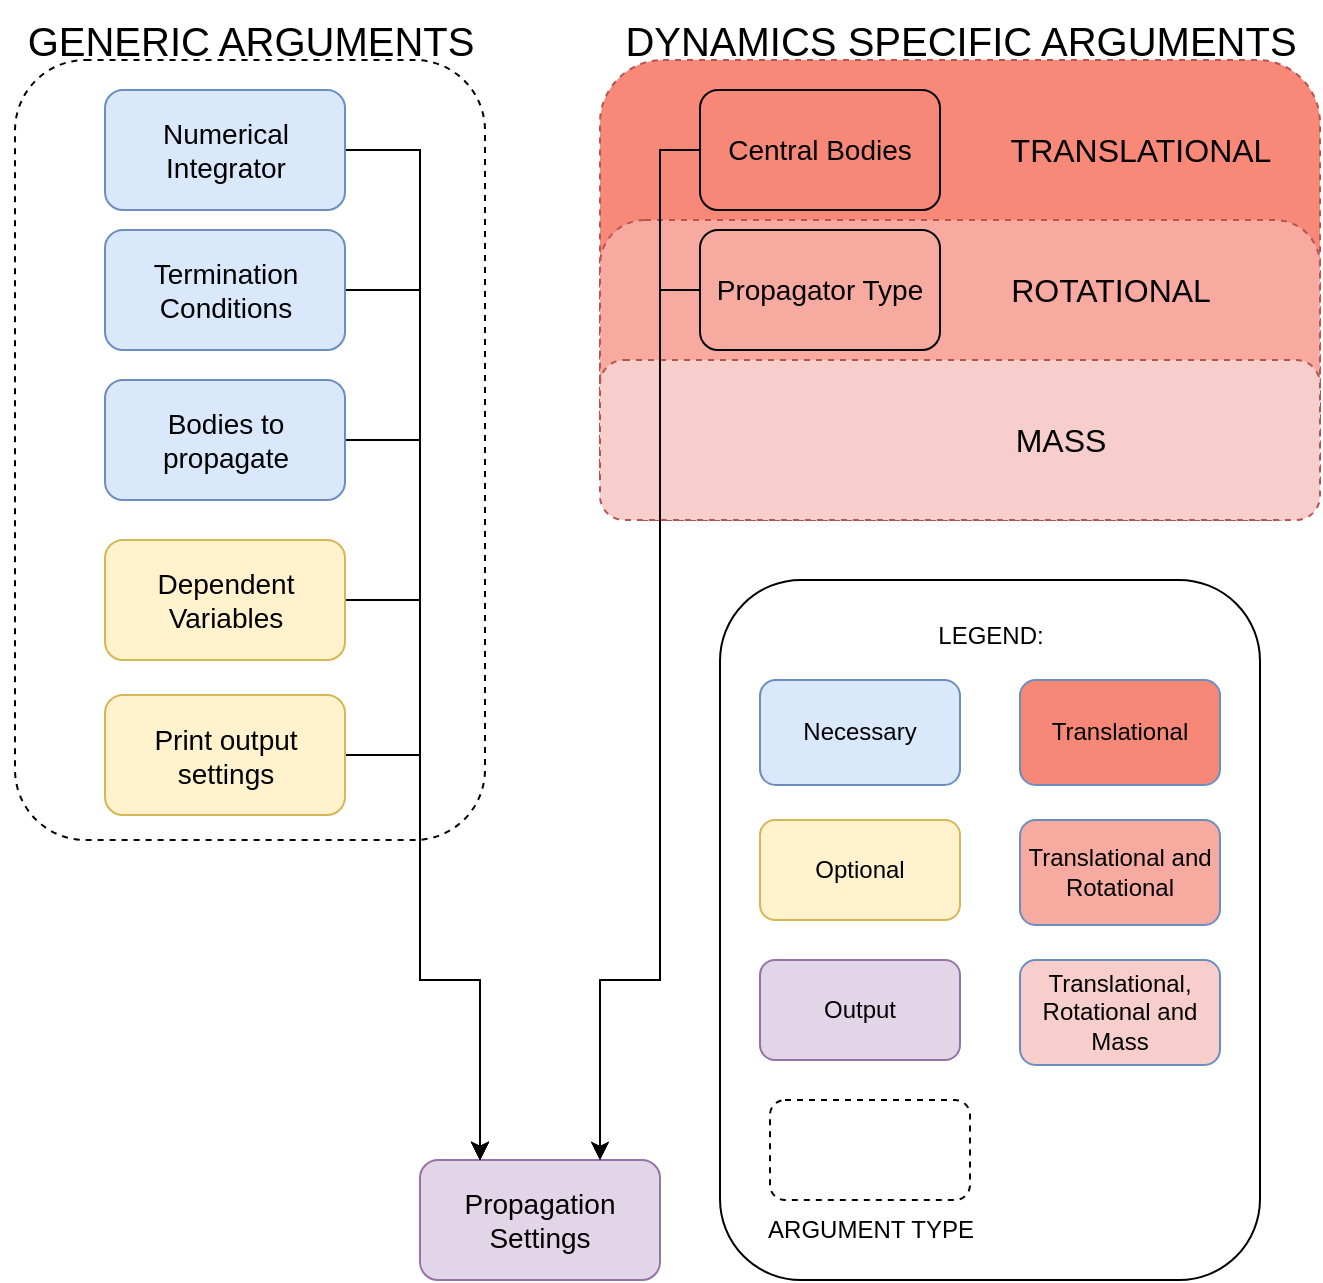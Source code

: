 <mxfile version="20.5.3" type="device"><diagram id="aToEdywbOcdsvHlXWydX" name="Page-1"><mxGraphModel dx="1820" dy="1860" grid="1" gridSize="10" guides="1" tooltips="1" connect="1" arrows="1" fold="1" page="1" pageScale="1" pageWidth="1100" pageHeight="850" math="0" shadow="0"><root><mxCell id="0"/><mxCell id="1" parent="0"/><mxCell id="KZRPaH0R222K6iX5F-R--75" value="" style="rounded=1;whiteSpace=wrap;html=1;labelPosition=right;verticalLabelPosition=top;align=left;verticalAlign=bottom;fillColor=#F88877;dashed=1;fontSize=16;sketch=0;glass=0;shadow=0;perimeterSpacing=0;strokeColor=#b85450;" parent="1" vertex="1"><mxGeometry x="1580" y="135" width="360" height="210" as="geometry"/></mxCell><mxCell id="KZRPaH0R222K6iX5F-R--31" value="&lt;span style=&quot;font-size: 14px&quot;&gt;Propagation Settings&lt;/span&gt;" style="rounded=1;whiteSpace=wrap;html=1;fillColor=#e1d5e7;strokeColor=#9673a6;" parent="1" vertex="1"><mxGeometry x="1490" y="685" width="120" height="60" as="geometry"/></mxCell><mxCell id="KZRPaH0R222K6iX5F-R--34" value="" style="rounded=1;whiteSpace=wrap;html=1;labelPosition=right;verticalLabelPosition=top;align=left;verticalAlign=bottom;fillColor=default;dashed=1;fontSize=16;" parent="1" vertex="1"><mxGeometry x="1287.5" y="135" width="235" height="390" as="geometry"/></mxCell><mxCell id="KZRPaH0R222K6iX5F-R--35" value="" style="edgeStyle=orthogonalEdgeStyle;rounded=0;orthogonalLoop=1;jettySize=auto;html=1;fontSize=20;endArrow=none;" parent="1" edge="1"><mxGeometry relative="1" as="geometry"><Array as="points"/><mxPoint x="1630" y="155" as="targetPoint"/><mxPoint x="1630" y="155" as="sourcePoint"/></mxGeometry></mxCell><mxCell id="KZRPaH0R222K6iX5F-R--36" value="&lt;font style=&quot;font-size: 20px;&quot;&gt;GENERIC ARGUMENTS&lt;/font&gt;" style="text;html=1;align=center;verticalAlign=middle;resizable=0;points=[];autosize=1;strokeColor=none;fillColor=none;fontSize=16;" parent="1" vertex="1"><mxGeometry x="1280" y="105" width="250" height="40" as="geometry"/></mxCell><mxCell id="KZRPaH0R222K6iX5F-R--40" value="&lt;font style=&quot;font-size: 20px;&quot;&gt;DYNAMICS SPECIFIC ARGUMENTS&lt;/font&gt;" style="text;html=1;align=center;verticalAlign=middle;resizable=0;points=[];autosize=1;strokeColor=none;fillColor=none;fontSize=16;" parent="1" vertex="1"><mxGeometry x="1580" y="105" width="360" height="40" as="geometry"/></mxCell><mxCell id="KZRPaH0R222K6iX5F-R--55" style="edgeStyle=orthogonalEdgeStyle;rounded=0;orthogonalLoop=1;jettySize=auto;html=1;fontSize=20;entryX=0.25;entryY=0;entryDx=0;entryDy=0;" parent="1" source="KZRPaH0R222K6iX5F-R--41" target="KZRPaH0R222K6iX5F-R--31" edge="1"><mxGeometry relative="1" as="geometry"><mxPoint x="1350" y="465" as="targetPoint"/><Array as="points"><mxPoint x="1490" y="180"/><mxPoint x="1490" y="595"/><mxPoint x="1520" y="595"/></Array></mxGeometry></mxCell><mxCell id="KZRPaH0R222K6iX5F-R--41" value="&lt;font style=&quot;font-size: 14px;&quot;&gt;Numerical Integrator&lt;/font&gt;" style="rounded=1;whiteSpace=wrap;html=1;fillColor=#dae8fc;strokeColor=#6c8ebf;" parent="1" vertex="1"><mxGeometry x="1332.5" y="150" width="120" height="60" as="geometry"/></mxCell><mxCell id="KZRPaH0R222K6iX5F-R--54" style="edgeStyle=orthogonalEdgeStyle;rounded=0;orthogonalLoop=1;jettySize=auto;html=1;entryX=0.25;entryY=0;entryDx=0;entryDy=0;fontSize=20;exitX=1;exitY=0.5;exitDx=0;exitDy=0;" parent="1" source="KZRPaH0R222K6iX5F-R--42" target="KZRPaH0R222K6iX5F-R--31" edge="1"><mxGeometry relative="1" as="geometry"><Array as="points"><mxPoint x="1490" y="250"/><mxPoint x="1490" y="595"/><mxPoint x="1520" y="595"/></Array></mxGeometry></mxCell><mxCell id="KZRPaH0R222K6iX5F-R--42" value="&lt;span style=&quot;font-size: 14px&quot;&gt;Termination Conditions&lt;/span&gt;" style="rounded=1;whiteSpace=wrap;html=1;fillColor=#dae8fc;strokeColor=#6c8ebf;" parent="1" vertex="1"><mxGeometry x="1332.5" y="220" width="120" height="60" as="geometry"/></mxCell><mxCell id="KZRPaH0R222K6iX5F-R--56" style="edgeStyle=orthogonalEdgeStyle;rounded=0;orthogonalLoop=1;jettySize=auto;html=1;entryX=0.25;entryY=0;entryDx=0;entryDy=0;fontSize=20;exitX=1;exitY=0.5;exitDx=0;exitDy=0;" parent="1" source="KZRPaH0R222K6iX5F-R--43" target="KZRPaH0R222K6iX5F-R--31" edge="1"><mxGeometry relative="1" as="geometry"><Array as="points"><mxPoint x="1490" y="325"/><mxPoint x="1490" y="595"/><mxPoint x="1520" y="595"/></Array></mxGeometry></mxCell><mxCell id="KZRPaH0R222K6iX5F-R--43" value="&lt;span style=&quot;font-size: 14px&quot;&gt;Bodies to propagate&lt;/span&gt;" style="rounded=1;whiteSpace=wrap;html=1;fillColor=#dae8fc;strokeColor=#6c8ebf;" parent="1" vertex="1"><mxGeometry x="1332.5" y="295" width="120" height="60" as="geometry"/></mxCell><mxCell id="KZRPaH0R222K6iX5F-R--57" style="edgeStyle=orthogonalEdgeStyle;rounded=0;orthogonalLoop=1;jettySize=auto;html=1;fontSize=20;entryX=0.25;entryY=0;entryDx=0;entryDy=0;" parent="1" source="KZRPaH0R222K6iX5F-R--44" target="KZRPaH0R222K6iX5F-R--31" edge="1"><mxGeometry relative="1" as="geometry"><mxPoint x="1350" y="465" as="targetPoint"/><Array as="points"><mxPoint x="1490" y="405"/><mxPoint x="1490" y="595"/><mxPoint x="1520" y="595"/></Array></mxGeometry></mxCell><mxCell id="KZRPaH0R222K6iX5F-R--44" value="&lt;span style=&quot;font-size: 14px&quot;&gt;Dependent Variables&lt;/span&gt;" style="rounded=1;whiteSpace=wrap;html=1;fillColor=#fff2cc;strokeColor=#d6b656;" parent="1" vertex="1"><mxGeometry x="1332.5" y="375" width="120" height="60" as="geometry"/></mxCell><mxCell id="KZRPaH0R222K6iX5F-R--58" style="edgeStyle=orthogonalEdgeStyle;rounded=0;orthogonalLoop=1;jettySize=auto;html=1;entryX=0.25;entryY=0;entryDx=0;entryDy=0;fontSize=20;exitX=1;exitY=0.5;exitDx=0;exitDy=0;" parent="1" source="KZRPaH0R222K6iX5F-R--45" target="KZRPaH0R222K6iX5F-R--31" edge="1"><mxGeometry relative="1" as="geometry"><Array as="points"><mxPoint x="1490" y="482"/><mxPoint x="1490" y="595"/><mxPoint x="1520" y="595"/></Array></mxGeometry></mxCell><mxCell id="KZRPaH0R222K6iX5F-R--45" value="&lt;span style=&quot;font-size: 14px&quot;&gt;Print output&lt;br&gt;settings&lt;br&gt;&lt;/span&gt;" style="rounded=1;whiteSpace=wrap;html=1;fillColor=#fff2cc;strokeColor=#d6b656;" parent="1" vertex="1"><mxGeometry x="1332.5" y="452.5" width="120" height="60" as="geometry"/></mxCell><mxCell id="KZRPaH0R222K6iX5F-R--46" value="" style="rounded=1;whiteSpace=wrap;html=1;labelPosition=left;verticalLabelPosition=top;align=right;verticalAlign=bottom;" parent="1" vertex="1"><mxGeometry x="1640" y="395" width="270" height="350" as="geometry"/></mxCell><mxCell id="KZRPaH0R222K6iX5F-R--47" value="Necessary" style="rounded=1;whiteSpace=wrap;html=1;fillColor=#dae8fc;strokeColor=#6c8ebf;" parent="1" vertex="1"><mxGeometry x="1660" y="445" width="100" height="52.5" as="geometry"/></mxCell><mxCell id="KZRPaH0R222K6iX5F-R--48" value="LEGEND:" style="text;html=1;align=center;verticalAlign=middle;resizable=0;points=[];autosize=1;strokeColor=none;fillColor=none;" parent="1" vertex="1"><mxGeometry x="1740" y="412.5" width="70" height="20" as="geometry"/></mxCell><mxCell id="KZRPaH0R222K6iX5F-R--49" value="" style="rounded=1;whiteSpace=wrap;html=1;labelPosition=right;verticalLabelPosition=top;align=left;verticalAlign=bottom;fillColor=none;dashed=1;fontSize=16;" parent="1" vertex="1"><mxGeometry x="1665" y="655" width="100" height="50" as="geometry"/></mxCell><mxCell id="KZRPaH0R222K6iX5F-R--50" value="&lt;font style=&quot;font-size: 12px;&quot;&gt;ARGUMENT TYPE&lt;/font&gt;" style="text;html=1;align=center;verticalAlign=middle;resizable=0;points=[];autosize=1;strokeColor=none;fillColor=none;fontSize=10;" parent="1" vertex="1"><mxGeometry x="1650" y="705" width="130" height="30" as="geometry"/></mxCell><mxCell id="KZRPaH0R222K6iX5F-R--51" value="Optional" style="rounded=1;whiteSpace=wrap;html=1;fillColor=#fff2cc;strokeColor=#d6b656;" parent="1" vertex="1"><mxGeometry x="1660" y="515" width="100" height="50" as="geometry"/></mxCell><mxCell id="KZRPaH0R222K6iX5F-R--77" value="" style="rounded=1;whiteSpace=wrap;html=1;labelPosition=right;verticalLabelPosition=top;align=left;verticalAlign=bottom;fillColor=#F8AAA1;dashed=1;fontSize=16;sketch=0;glass=0;shadow=0;perimeterSpacing=0;strokeColor=#b85450;" parent="1" vertex="1"><mxGeometry x="1580" y="215" width="360" height="150" as="geometry"/></mxCell><mxCell id="KZRPaH0R222K6iX5F-R--64" style="edgeStyle=orthogonalEdgeStyle;rounded=0;orthogonalLoop=1;jettySize=auto;html=1;fontSize=20;exitX=0;exitY=0.5;exitDx=0;exitDy=0;entryX=0.75;entryY=0;entryDx=0;entryDy=0;" parent="1" source="KZRPaH0R222K6iX5F-R--52" target="KZRPaH0R222K6iX5F-R--31" edge="1"><mxGeometry relative="1" as="geometry"><mxPoint x="1650" y="495" as="targetPoint"/><Array as="points"><mxPoint x="1610" y="250"/><mxPoint x="1610" y="595"/><mxPoint x="1580" y="595"/></Array></mxGeometry></mxCell><mxCell id="KZRPaH0R222K6iX5F-R--52" value="&lt;font style=&quot;font-size: 14px;&quot;&gt;Propagator Type&lt;/font&gt;" style="rounded=1;whiteSpace=wrap;html=1;fillColor=#F7AAA0;strokeColor=#000000;" parent="1" vertex="1"><mxGeometry x="1630" y="220" width="120" height="60" as="geometry"/></mxCell><mxCell id="KZRPaH0R222K6iX5F-R--78" value="" style="rounded=1;whiteSpace=wrap;html=1;labelPosition=right;verticalLabelPosition=top;align=left;verticalAlign=bottom;fillColor=#F8CECC;dashed=1;fontSize=16;sketch=0;glass=0;shadow=0;perimeterSpacing=0;strokeColor=#b85450;" parent="1" vertex="1"><mxGeometry x="1580" y="285" width="360" height="80" as="geometry"/></mxCell><mxCell id="KZRPaH0R222K6iX5F-R--66" style="edgeStyle=orthogonalEdgeStyle;rounded=0;orthogonalLoop=1;jettySize=auto;html=1;fontSize=14;entryX=0.75;entryY=0;entryDx=0;entryDy=0;" parent="1" source="KZRPaH0R222K6iX5F-R--59" target="KZRPaH0R222K6iX5F-R--31" edge="1"><mxGeometry relative="1" as="geometry"><mxPoint x="1610" y="455" as="targetPoint"/><Array as="points"><mxPoint x="1610" y="180"/><mxPoint x="1610" y="595"/><mxPoint x="1580" y="595"/></Array></mxGeometry></mxCell><mxCell id="KZRPaH0R222K6iX5F-R--59" value="&lt;font style=&quot;font-size: 14px;&quot;&gt;Central Bodies&lt;/font&gt;" style="rounded=1;whiteSpace=wrap;html=1;fillColor=#F78777;strokeColor=#000000;" parent="1" vertex="1"><mxGeometry x="1630" y="150" width="120" height="60" as="geometry"/></mxCell><mxCell id="KZRPaH0R222K6iX5F-R--60" value="TRANSLATIONAL" style="text;html=1;align=center;verticalAlign=middle;resizable=0;points=[];autosize=1;strokeColor=none;fillColor=none;fontSize=16;" parent="1" vertex="1"><mxGeometry x="1775" y="165" width="150" height="30" as="geometry"/></mxCell><mxCell id="KZRPaH0R222K6iX5F-R--61" value="ROTATIONAL" style="text;html=1;align=center;verticalAlign=middle;resizable=0;points=[];autosize=1;strokeColor=none;fillColor=none;fontSize=16;" parent="1" vertex="1"><mxGeometry x="1775" y="235" width="120" height="30" as="geometry"/></mxCell><mxCell id="KZRPaH0R222K6iX5F-R--62" value="MASS" style="text;html=1;align=center;verticalAlign=middle;resizable=0;points=[];autosize=1;strokeColor=none;fillColor=none;fontSize=16;" parent="1" vertex="1"><mxGeometry x="1775" y="310" width="70" height="30" as="geometry"/></mxCell><mxCell id="KZRPaH0R222K6iX5F-R--82" value="Translational" style="rounded=1;whiteSpace=wrap;html=1;fillColor=#F78777;strokeColor=#6c8ebf;" parent="1" vertex="1"><mxGeometry x="1790" y="445" width="100" height="52.5" as="geometry"/></mxCell><mxCell id="KZRPaH0R222K6iX5F-R--83" value="Output" style="rounded=1;whiteSpace=wrap;html=1;fillColor=#e1d5e7;strokeColor=#9673a6;" parent="1" vertex="1"><mxGeometry x="1660" y="585" width="100" height="50" as="geometry"/></mxCell><mxCell id="KZRPaH0R222K6iX5F-R--84" value="Translational and Rotational" style="rounded=1;whiteSpace=wrap;html=1;fillColor=#F7AAA0;strokeColor=#6c8ebf;" parent="1" vertex="1"><mxGeometry x="1790" y="515" width="100" height="52.5" as="geometry"/></mxCell><mxCell id="KZRPaH0R222K6iX5F-R--85" value="Translational, Rotational and Mass" style="rounded=1;whiteSpace=wrap;html=1;fillColor=#F7CECC;strokeColor=#6c8ebf;" parent="1" vertex="1"><mxGeometry x="1790" y="585" width="100" height="52.5" as="geometry"/></mxCell></root></mxGraphModel></diagram></mxfile>